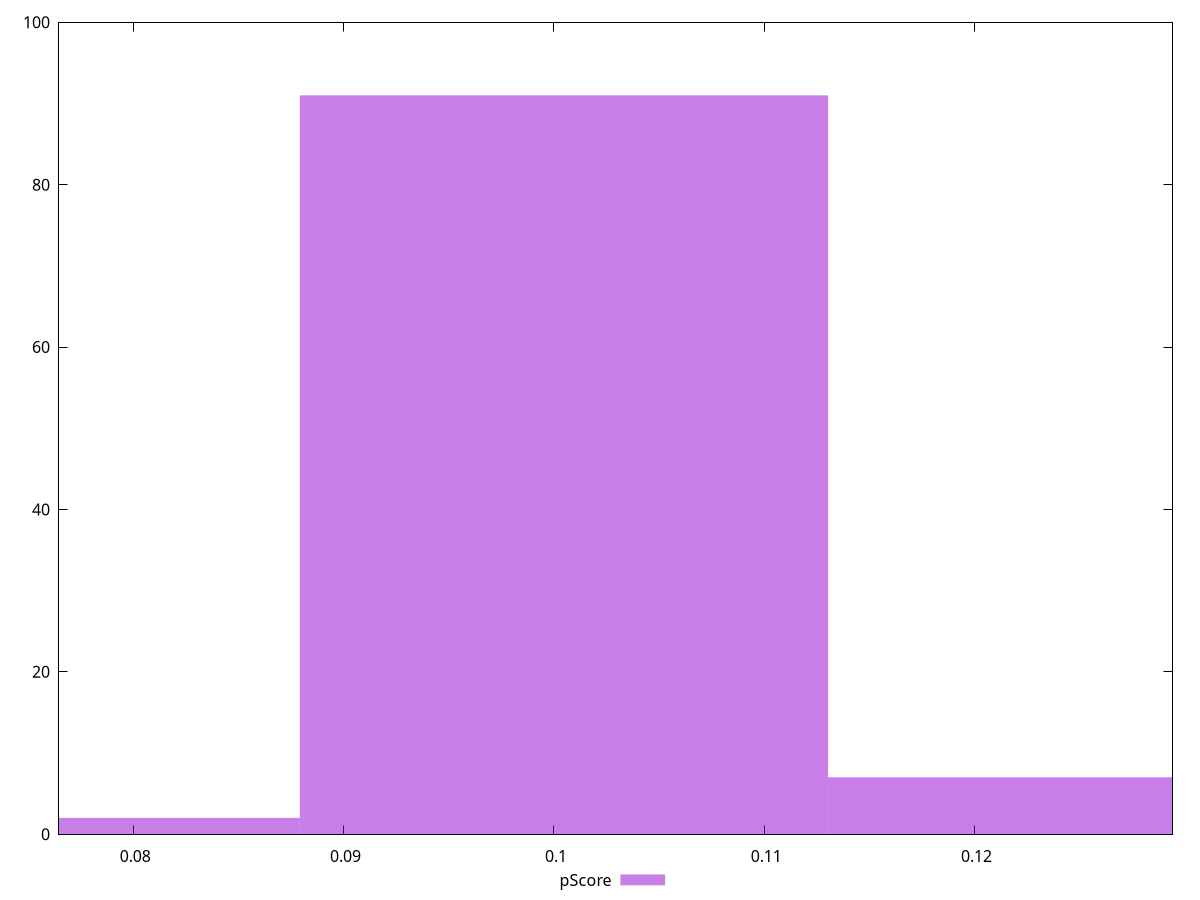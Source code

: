 reset

$pScore <<EOF
0.12559909428279903 7
0.10047927542623923 91
0.07535945656967942 2
EOF

set key outside below
set boxwidth 0.025119818856559808
set xrange [0.07647058823529412:0.12941176470588234]
set yrange [0:100]
set trange [0:100]
set style fill transparent solid 0.5 noborder
set terminal svg size 640, 490 enhanced background rgb 'white'
set output "reports/report_00033_2021-03-01T14-23-16.841Z/unused-javascript/samples/astro/pScore/histogram.svg"

plot $pScore title "pScore" with boxes

reset
